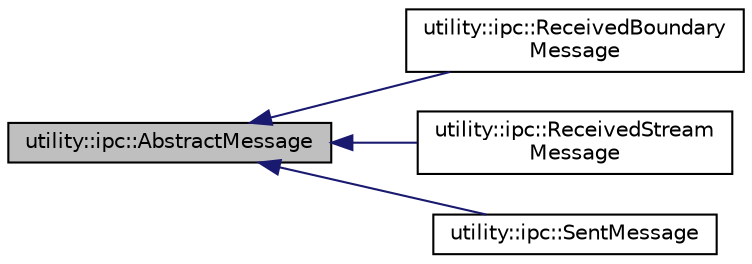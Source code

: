 digraph "utility::ipc::AbstractMessage"
{
 // LATEX_PDF_SIZE
  edge [fontname="Helvetica",fontsize="10",labelfontname="Helvetica",labelfontsize="10"];
  node [fontname="Helvetica",fontsize="10",shape=record];
  rankdir="LR";
  Node1 [label="utility::ipc::AbstractMessage",height=0.2,width=0.4,color="black", fillcolor="grey75", style="filled", fontcolor="black",tooltip=" "];
  Node1 -> Node2 [dir="back",color="midnightblue",fontsize="10",style="solid",fontname="Helvetica"];
  Node2 [label="utility::ipc::ReceivedBoundary\lMessage",height=0.2,width=0.4,color="black", fillcolor="white", style="filled",URL="$classutility_1_1ipc_1_1ReceivedBoundaryMessage.html",tooltip=" "];
  Node1 -> Node3 [dir="back",color="midnightblue",fontsize="10",style="solid",fontname="Helvetica"];
  Node3 [label="utility::ipc::ReceivedStream\lMessage",height=0.2,width=0.4,color="black", fillcolor="white", style="filled",URL="$classutility_1_1ipc_1_1ReceivedStreamMessage.html",tooltip=" "];
  Node1 -> Node4 [dir="back",color="midnightblue",fontsize="10",style="solid",fontname="Helvetica"];
  Node4 [label="utility::ipc::SentMessage",height=0.2,width=0.4,color="black", fillcolor="white", style="filled",URL="$classutility_1_1ipc_1_1SentMessage.html",tooltip=" "];
}
